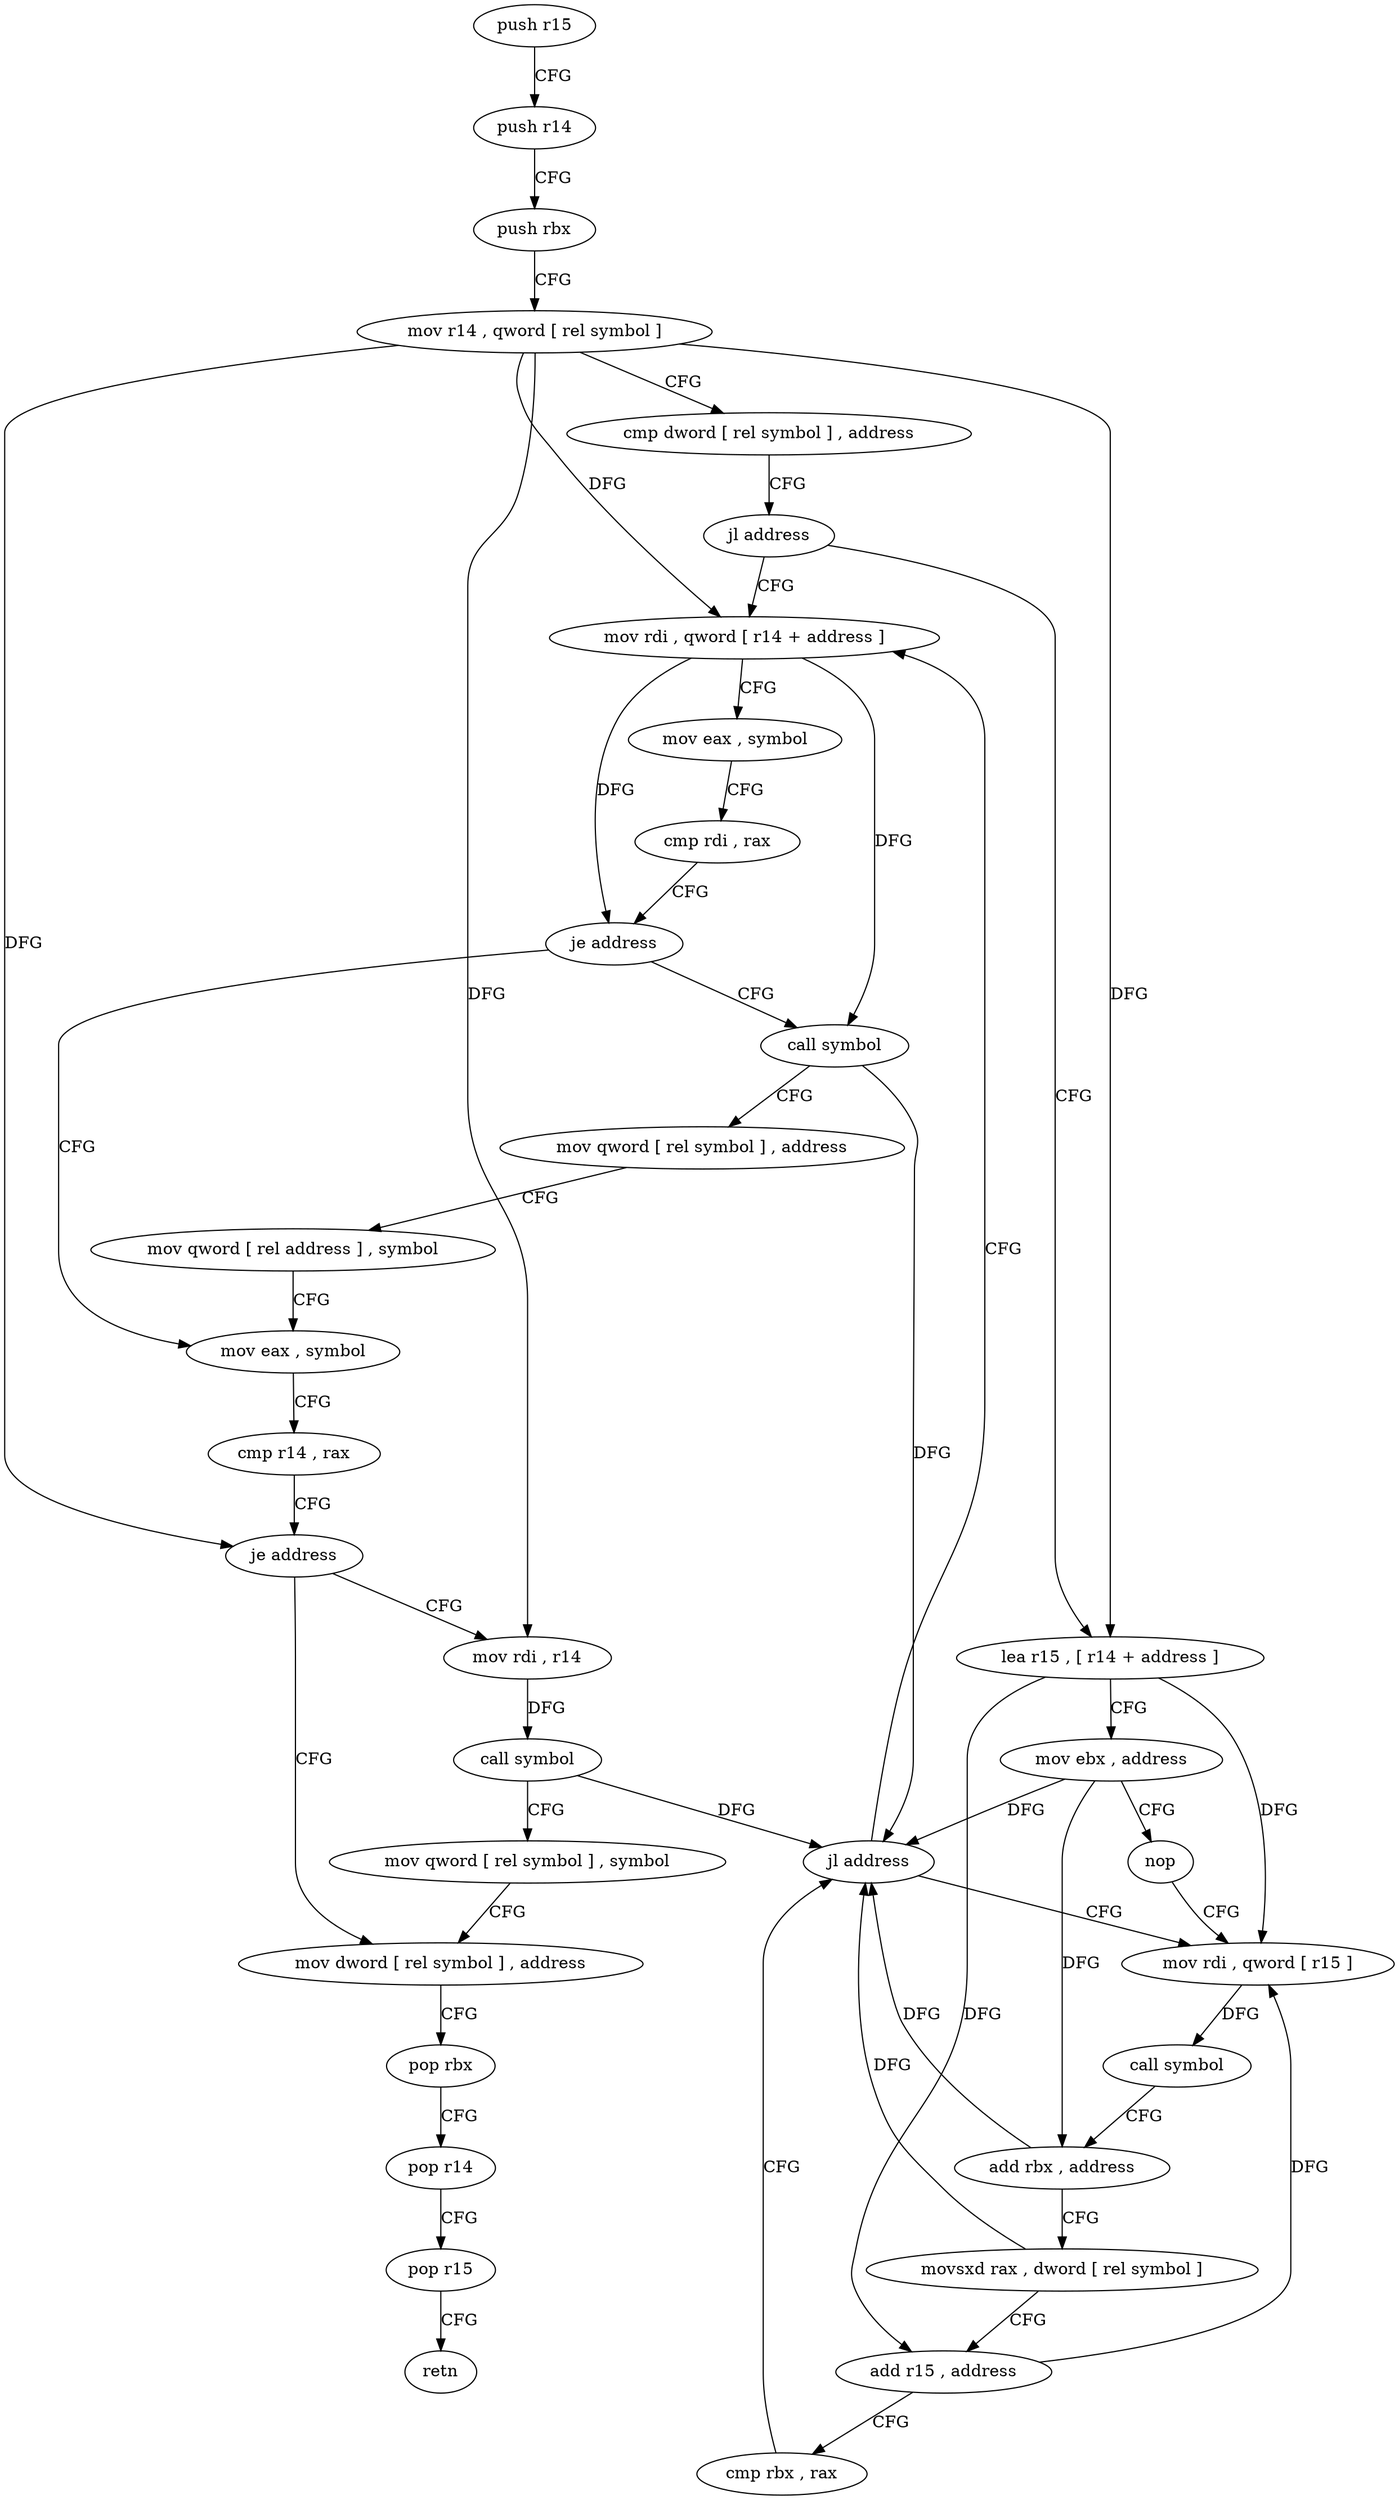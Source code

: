digraph "func" {
"4210256" [label = "push r15" ]
"4210258" [label = "push r14" ]
"4210260" [label = "push rbx" ]
"4210261" [label = "mov r14 , qword [ rel symbol ]" ]
"4210268" [label = "cmp dword [ rel symbol ] , address" ]
"4210275" [label = "jl address" ]
"4210316" [label = "mov rdi , qword [ r14 + address ]" ]
"4210277" [label = "lea r15 , [ r14 + address ]" ]
"4210320" [label = "mov eax , symbol" ]
"4210325" [label = "cmp rdi , rax" ]
"4210328" [label = "je address" ]
"4210357" [label = "mov eax , symbol" ]
"4210330" [label = "call symbol" ]
"4210281" [label = "mov ebx , address" ]
"4210286" [label = "nop" ]
"4210288" [label = "mov rdi , qword [ r15 ]" ]
"4210362" [label = "cmp r14 , rax" ]
"4210365" [label = "je address" ]
"4210386" [label = "mov dword [ rel symbol ] , address" ]
"4210367" [label = "mov rdi , r14" ]
"4210335" [label = "mov qword [ rel symbol ] , address" ]
"4210346" [label = "mov qword [ rel address ] , symbol" ]
"4210291" [label = "call symbol" ]
"4210296" [label = "add rbx , address" ]
"4210300" [label = "movsxd rax , dword [ rel symbol ]" ]
"4210307" [label = "add r15 , address" ]
"4210311" [label = "cmp rbx , rax" ]
"4210314" [label = "jl address" ]
"4210396" [label = "pop rbx" ]
"4210397" [label = "pop r14" ]
"4210399" [label = "pop r15" ]
"4210401" [label = "retn" ]
"4210370" [label = "call symbol" ]
"4210375" [label = "mov qword [ rel symbol ] , symbol" ]
"4210256" -> "4210258" [ label = "CFG" ]
"4210258" -> "4210260" [ label = "CFG" ]
"4210260" -> "4210261" [ label = "CFG" ]
"4210261" -> "4210268" [ label = "CFG" ]
"4210261" -> "4210316" [ label = "DFG" ]
"4210261" -> "4210277" [ label = "DFG" ]
"4210261" -> "4210365" [ label = "DFG" ]
"4210261" -> "4210367" [ label = "DFG" ]
"4210268" -> "4210275" [ label = "CFG" ]
"4210275" -> "4210316" [ label = "CFG" ]
"4210275" -> "4210277" [ label = "CFG" ]
"4210316" -> "4210320" [ label = "CFG" ]
"4210316" -> "4210328" [ label = "DFG" ]
"4210316" -> "4210330" [ label = "DFG" ]
"4210277" -> "4210281" [ label = "CFG" ]
"4210277" -> "4210288" [ label = "DFG" ]
"4210277" -> "4210307" [ label = "DFG" ]
"4210320" -> "4210325" [ label = "CFG" ]
"4210325" -> "4210328" [ label = "CFG" ]
"4210328" -> "4210357" [ label = "CFG" ]
"4210328" -> "4210330" [ label = "CFG" ]
"4210357" -> "4210362" [ label = "CFG" ]
"4210330" -> "4210335" [ label = "CFG" ]
"4210330" -> "4210314" [ label = "DFG" ]
"4210281" -> "4210286" [ label = "CFG" ]
"4210281" -> "4210296" [ label = "DFG" ]
"4210281" -> "4210314" [ label = "DFG" ]
"4210286" -> "4210288" [ label = "CFG" ]
"4210288" -> "4210291" [ label = "DFG" ]
"4210362" -> "4210365" [ label = "CFG" ]
"4210365" -> "4210386" [ label = "CFG" ]
"4210365" -> "4210367" [ label = "CFG" ]
"4210386" -> "4210396" [ label = "CFG" ]
"4210367" -> "4210370" [ label = "DFG" ]
"4210335" -> "4210346" [ label = "CFG" ]
"4210346" -> "4210357" [ label = "CFG" ]
"4210291" -> "4210296" [ label = "CFG" ]
"4210296" -> "4210300" [ label = "CFG" ]
"4210296" -> "4210314" [ label = "DFG" ]
"4210300" -> "4210307" [ label = "CFG" ]
"4210300" -> "4210314" [ label = "DFG" ]
"4210307" -> "4210311" [ label = "CFG" ]
"4210307" -> "4210288" [ label = "DFG" ]
"4210311" -> "4210314" [ label = "CFG" ]
"4210314" -> "4210288" [ label = "CFG" ]
"4210314" -> "4210316" [ label = "CFG" ]
"4210396" -> "4210397" [ label = "CFG" ]
"4210397" -> "4210399" [ label = "CFG" ]
"4210399" -> "4210401" [ label = "CFG" ]
"4210370" -> "4210375" [ label = "CFG" ]
"4210370" -> "4210314" [ label = "DFG" ]
"4210375" -> "4210386" [ label = "CFG" ]
}

